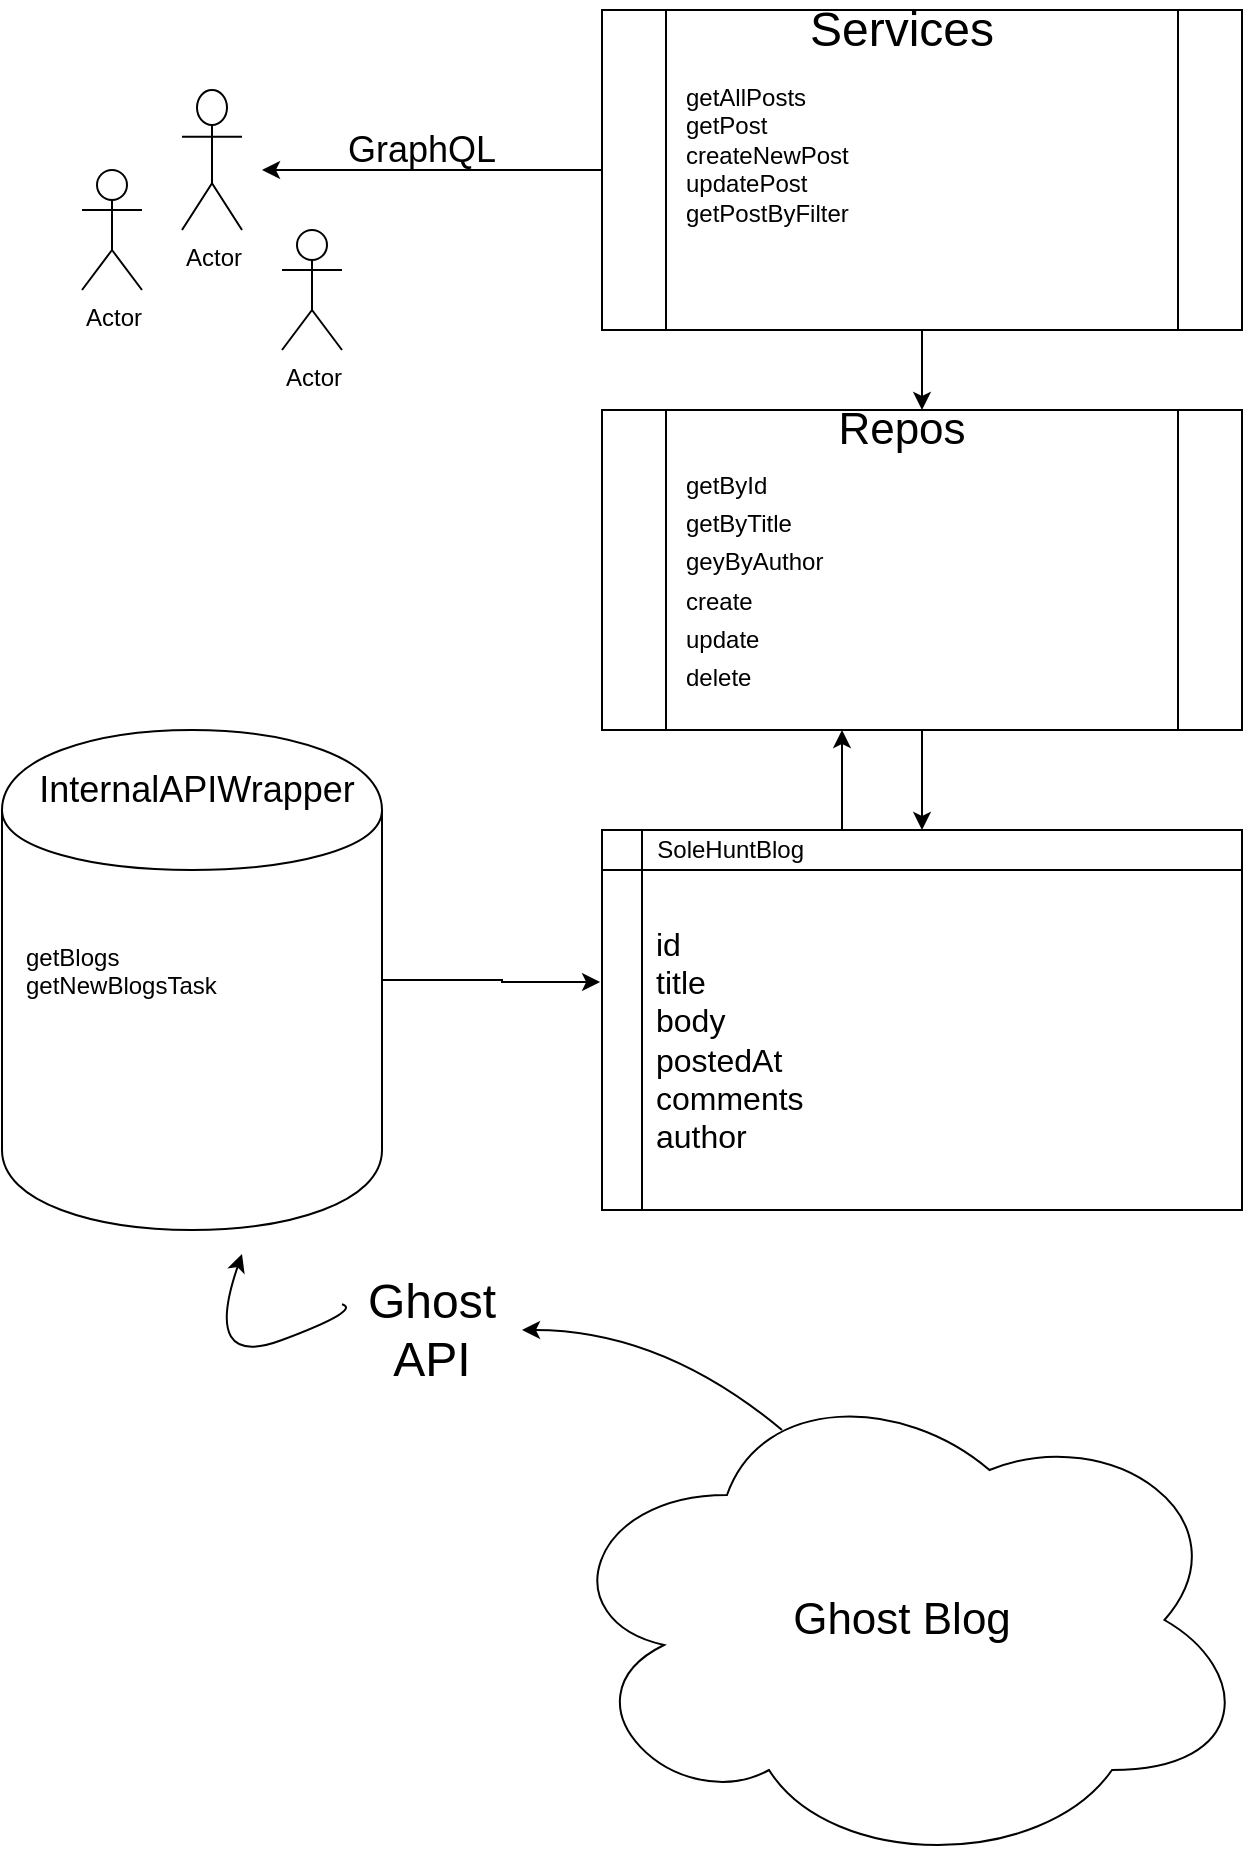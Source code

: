 <mxfile version="12.7.9" type="github"><diagram id="MFndeR2OS6d__Ri5B6cX" name="Page-1"><mxGraphModel dx="786" dy="1179" grid="1" gridSize="10" guides="1" tooltips="1" connect="1" arrows="1" fold="1" page="1" pageScale="1" pageWidth="850" pageHeight="1100" math="0" shadow="0"><root><mxCell id="0"/><mxCell id="1" parent="0"/><mxCell id="qoe5JjqU3wXNQSfUyBGX-20" style="edgeStyle=orthogonalEdgeStyle;rounded=0;orthogonalLoop=1;jettySize=auto;html=1;exitX=0.5;exitY=0;exitDx=0;exitDy=0;fontSize=16;" edge="1" parent="1" source="qoe5JjqU3wXNQSfUyBGX-1" target="qoe5JjqU3wXNQSfUyBGX-15"><mxGeometry relative="1" as="geometry"><Array as="points"><mxPoint x="440" y="490"/></Array></mxGeometry></mxCell><mxCell id="qoe5JjqU3wXNQSfUyBGX-1" value="" style="shape=internalStorage;whiteSpace=wrap;html=1;backgroundOutline=1;align=left;" vertex="1" parent="1"><mxGeometry x="320" y="490" width="320" height="190" as="geometry"/></mxCell><mxCell id="qoe5JjqU3wXNQSfUyBGX-4" value="SoleHuntBlog&amp;nbsp;" style="text;html=1;strokeColor=none;fillColor=none;align=center;verticalAlign=middle;whiteSpace=wrap;rounded=0;spacingLeft=12;" vertex="1" parent="1"><mxGeometry x="360" y="490" width="40" height="20" as="geometry"/></mxCell><mxCell id="qoe5JjqU3wXNQSfUyBGX-8" value="&lt;font style=&quot;font-size: 16px&quot;&gt;id&lt;br&gt;title&lt;br&gt;body&lt;br&gt;postedAt&lt;br&gt;comments&lt;br&gt;author&lt;br&gt;&lt;/font&gt;" style="text;html=1;strokeColor=none;fillColor=none;align=left;verticalAlign=middle;whiteSpace=wrap;rounded=0;spacingRight=0;spacingLeft=5;" vertex="1" parent="1"><mxGeometry x="340" y="510" width="300" height="170" as="geometry"/></mxCell><mxCell id="qoe5JjqU3wXNQSfUyBGX-9" value="" style="ellipse;shape=cloud;whiteSpace=wrap;html=1;align=left;" vertex="1" parent="1"><mxGeometry x="295" y="760" width="350" height="250" as="geometry"/></mxCell><mxCell id="qoe5JjqU3wXNQSfUyBGX-11" value="Ghost Blog" style="text;html=1;strokeColor=none;fillColor=none;align=center;verticalAlign=middle;whiteSpace=wrap;rounded=0;fontSize=22;" vertex="1" parent="1"><mxGeometry x="410" y="840" width="120" height="90" as="geometry"/></mxCell><mxCell id="qoe5JjqU3wXNQSfUyBGX-14" value="" style="curved=1;endArrow=classic;html=1;fontSize=22;" edge="1" parent="1" source="qoe5JjqU3wXNQSfUyBGX-22"><mxGeometry width="50" height="50" relative="1" as="geometry"><mxPoint x="410" y="790" as="sourcePoint"/><mxPoint x="140" y="702" as="targetPoint"/><Array as="points"><mxPoint x="200" y="730"/><mxPoint x="120" y="760"/></Array></mxGeometry></mxCell><mxCell id="qoe5JjqU3wXNQSfUyBGX-21" style="edgeStyle=orthogonalEdgeStyle;rounded=0;orthogonalLoop=1;jettySize=auto;html=1;exitX=0.5;exitY=1;exitDx=0;exitDy=0;fontSize=16;" edge="1" parent="1" source="qoe5JjqU3wXNQSfUyBGX-15"><mxGeometry relative="1" as="geometry"><mxPoint x="480" y="490" as="targetPoint"/></mxGeometry></mxCell><mxCell id="qoe5JjqU3wXNQSfUyBGX-15" value="" style="shape=process;whiteSpace=wrap;html=1;backgroundOutline=1;fontSize=22;align=left;" vertex="1" parent="1"><mxGeometry x="320" y="280" width="320" height="160" as="geometry"/></mxCell><mxCell id="qoe5JjqU3wXNQSfUyBGX-18" value="Repos" style="text;html=1;strokeColor=none;fillColor=none;align=center;verticalAlign=middle;whiteSpace=wrap;rounded=0;fontSize=22;" vertex="1" parent="1"><mxGeometry x="450" y="280" width="40" height="20" as="geometry"/></mxCell><mxCell id="qoe5JjqU3wXNQSfUyBGX-19" value="&lt;font style=&quot;font-size: 12px&quot;&gt;getById&lt;br&gt;getByTitle&lt;br&gt;geyByAuthor&lt;br&gt;create&lt;br&gt;update&lt;br&gt;delete&lt;br&gt;&lt;br&gt;&lt;/font&gt;" style="text;html=1;strokeColor=none;fillColor=none;align=left;verticalAlign=top;whiteSpace=wrap;rounded=0;fontSize=16;" vertex="1" parent="1"><mxGeometry x="360" y="300" width="240" height="130" as="geometry"/></mxCell><mxCell id="qoe5JjqU3wXNQSfUyBGX-22" value="Ghost API" style="text;html=1;strokeColor=none;fillColor=none;align=center;verticalAlign=middle;whiteSpace=wrap;rounded=0;fontSize=24;" vertex="1" parent="1"><mxGeometry x="190" y="720" width="90" height="40" as="geometry"/></mxCell><mxCell id="qoe5JjqU3wXNQSfUyBGX-23" value="" style="curved=1;endArrow=classic;html=1;fontSize=22;" edge="1" parent="1" target="qoe5JjqU3wXNQSfUyBGX-22"><mxGeometry width="50" height="50" relative="1" as="geometry"><mxPoint x="410" y="790" as="sourcePoint"/><mxPoint x="340" y="584.583" as="targetPoint"/><Array as="points"><mxPoint x="350" y="740"/></Array></mxGeometry></mxCell><mxCell id="qoe5JjqU3wXNQSfUyBGX-29" style="edgeStyle=orthogonalEdgeStyle;rounded=0;orthogonalLoop=1;jettySize=auto;html=1;fontSize=12;" edge="1" parent="1" source="qoe5JjqU3wXNQSfUyBGX-24"><mxGeometry relative="1" as="geometry"><mxPoint x="150" y="160" as="targetPoint"/></mxGeometry></mxCell><mxCell id="qoe5JjqU3wXNQSfUyBGX-24" value="" style="shape=process;whiteSpace=wrap;html=1;backgroundOutline=1;fontSize=24;align=left;" vertex="1" parent="1"><mxGeometry x="320" y="80" width="320" height="160" as="geometry"/></mxCell><mxCell id="qoe5JjqU3wXNQSfUyBGX-25" value="Services" style="text;html=1;strokeColor=none;fillColor=none;align=center;verticalAlign=middle;whiteSpace=wrap;rounded=0;fontSize=24;" vertex="1" parent="1"><mxGeometry x="450" y="80" width="40" height="20" as="geometry"/></mxCell><mxCell id="qoe5JjqU3wXNQSfUyBGX-28" style="edgeStyle=orthogonalEdgeStyle;rounded=0;orthogonalLoop=1;jettySize=auto;html=1;exitX=0.5;exitY=1;exitDx=0;exitDy=0;entryX=0.75;entryY=0;entryDx=0;entryDy=0;fontSize=12;" edge="1" parent="1" source="qoe5JjqU3wXNQSfUyBGX-26" target="qoe5JjqU3wXNQSfUyBGX-18"><mxGeometry relative="1" as="geometry"/></mxCell><mxCell id="qoe5JjqU3wXNQSfUyBGX-26" value="getAllPosts&lt;br&gt;getPost&lt;br&gt;createNewPost&lt;br&gt;updatePost&lt;br&gt;getPostByFilter&lt;br&gt;" style="text;html=1;strokeColor=none;fillColor=none;align=left;verticalAlign=top;whiteSpace=wrap;rounded=0;fontSize=12;" vertex="1" parent="1"><mxGeometry x="360" y="110" width="240" height="130" as="geometry"/></mxCell><mxCell id="qoe5JjqU3wXNQSfUyBGX-30" value="Actor" style="shape=umlActor;verticalLabelPosition=bottom;labelBackgroundColor=#ffffff;verticalAlign=top;html=1;outlineConnect=0;fontSize=12;align=left;" vertex="1" parent="1"><mxGeometry x="110" y="120" width="30" height="70" as="geometry"/></mxCell><mxCell id="qoe5JjqU3wXNQSfUyBGX-31" value="Actor" style="shape=umlActor;verticalLabelPosition=bottom;labelBackgroundColor=#ffffff;verticalAlign=top;html=1;outlineConnect=0;fontSize=12;align=left;" vertex="1" parent="1"><mxGeometry x="60" y="160" width="30" height="60" as="geometry"/></mxCell><mxCell id="qoe5JjqU3wXNQSfUyBGX-32" value="Actor" style="shape=umlActor;verticalLabelPosition=bottom;labelBackgroundColor=#ffffff;verticalAlign=top;html=1;outlineConnect=0;fontSize=12;align=left;" vertex="1" parent="1"><mxGeometry x="160" y="190" width="30" height="60" as="geometry"/></mxCell><mxCell id="qoe5JjqU3wXNQSfUyBGX-34" value="GraphQL" style="text;html=1;strokeColor=none;fillColor=none;align=center;verticalAlign=middle;whiteSpace=wrap;rounded=0;fontSize=18;" vertex="1" parent="1"><mxGeometry x="210" y="140" width="40" height="20" as="geometry"/></mxCell><mxCell id="qoe5JjqU3wXNQSfUyBGX-42" style="edgeStyle=orthogonalEdgeStyle;rounded=0;orthogonalLoop=1;jettySize=auto;html=1;exitX=1;exitY=0.5;exitDx=0;exitDy=0;entryX=-0.003;entryY=0.4;entryDx=0;entryDy=0;entryPerimeter=0;fontSize=18;" edge="1" parent="1" source="qoe5JjqU3wXNQSfUyBGX-40" target="qoe5JjqU3wXNQSfUyBGX-1"><mxGeometry relative="1" as="geometry"><Array as="points"><mxPoint x="270" y="565"/><mxPoint x="270" y="566"/></Array></mxGeometry></mxCell><mxCell id="qoe5JjqU3wXNQSfUyBGX-40" value="" style="shape=cylinder;whiteSpace=wrap;html=1;boundedLbl=1;backgroundOutline=1;fontSize=18;align=left;" vertex="1" parent="1"><mxGeometry x="20" y="440" width="190" height="250" as="geometry"/></mxCell><mxCell id="qoe5JjqU3wXNQSfUyBGX-43" value="InternalAPIWrapper" style="text;html=1;strokeColor=none;fillColor=none;align=center;verticalAlign=middle;whiteSpace=wrap;rounded=0;fontSize=18;" vertex="1" parent="1"><mxGeometry x="95" y="460" width="45" height="20" as="geometry"/></mxCell><mxCell id="qoe5JjqU3wXNQSfUyBGX-46" value="getBlogs&lt;br&gt;getNewBlogsTask&lt;br&gt;" style="text;html=1;strokeColor=none;fillColor=none;align=left;verticalAlign=top;whiteSpace=wrap;rounded=0;fontSize=12;" vertex="1" parent="1"><mxGeometry x="30" y="540" width="170" height="140" as="geometry"/></mxCell></root></mxGraphModel></diagram></mxfile>